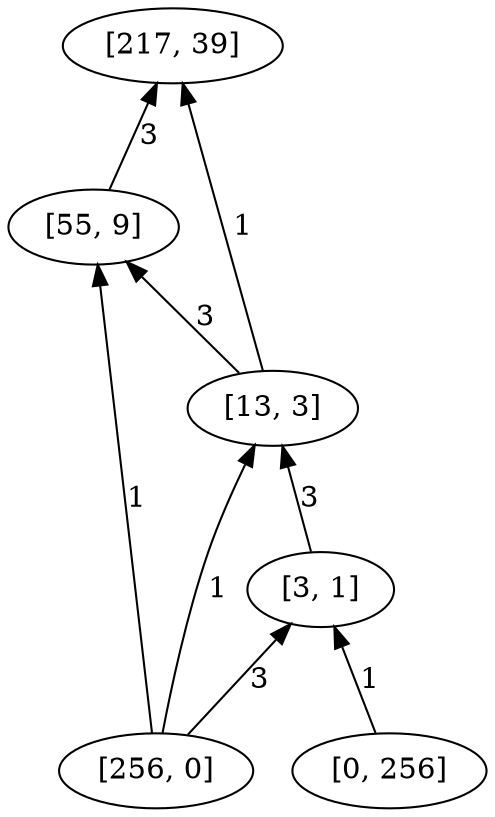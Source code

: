 digraph "DD" { 
rankdir = "BT" 
graph [ ordering = "out"];
5001 -> 2[label = "1"];
5001 -> 3[label = "1"];
5001 -> 4[label = "3"];
5002 -> 4[label = "1"];
2 -> 1[label = "3"];
3 -> 1[label = "1"];
3 -> 2[label = "3"];
4 -> 3[label = "3"];
5001 [label = "[256, 0]",  shape = oval]
5002 [label = "[0, 256]",  shape = oval]
1 [label = "[217, 39]",  shape = oval]
2 [label = "[55, 9]",  shape = oval]
3 [label = "[13, 3]",  shape = oval]
4 [label = "[3, 1]",  shape = oval]
}
